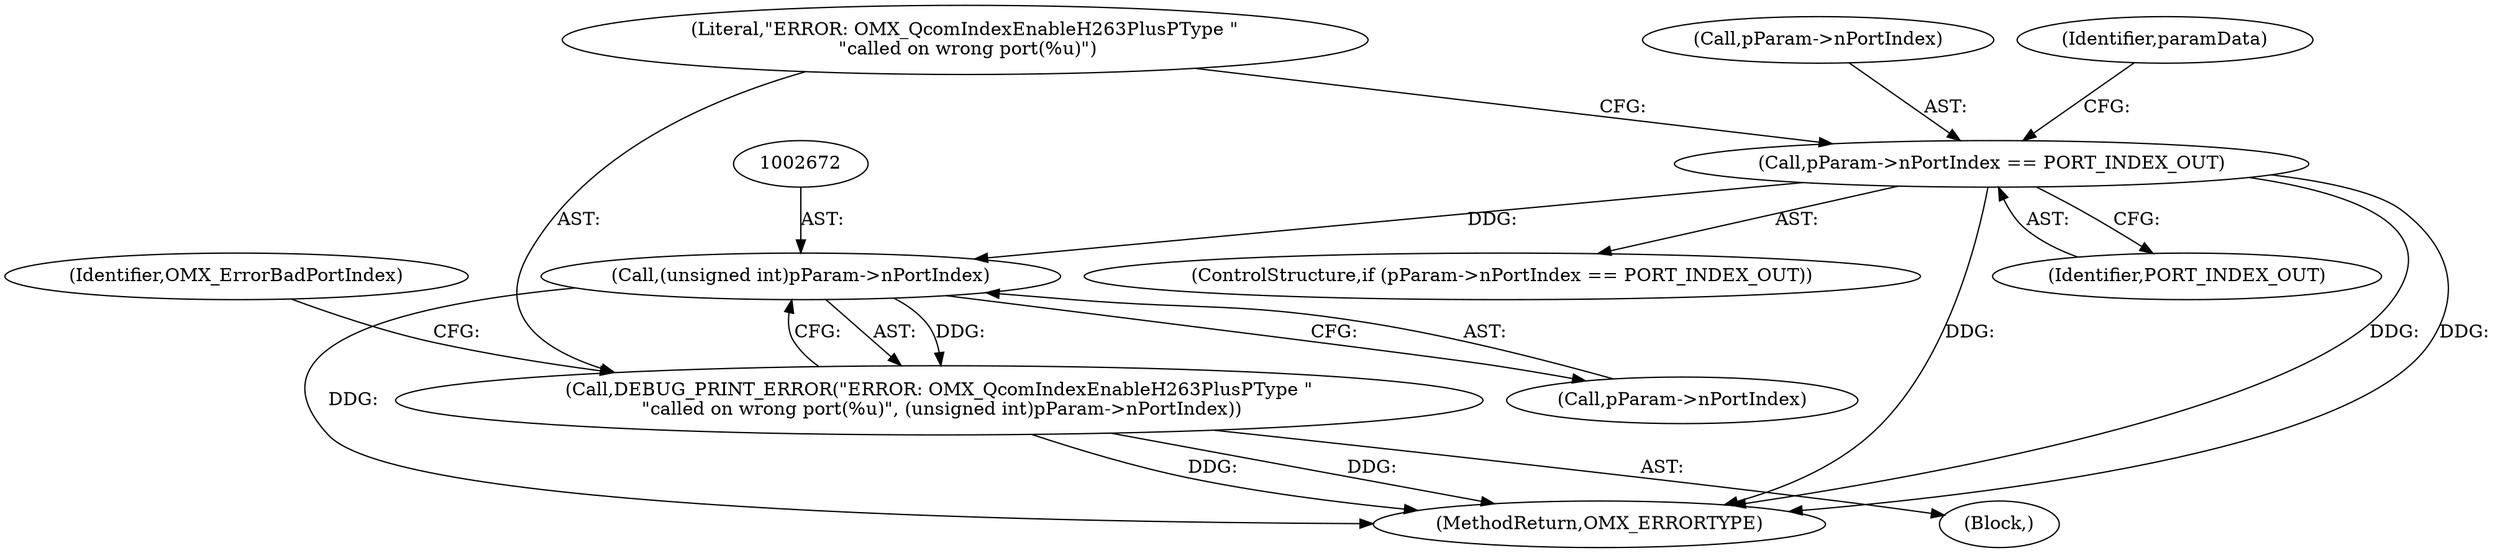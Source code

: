digraph "0_Android_560ccdb509a7b86186fac0fce1b25bd9a3e6a6e8_7@pointer" {
"1002671" [label="(Call,(unsigned int)pParam->nPortIndex)"];
"1002649" [label="(Call,pParam->nPortIndex == PORT_INDEX_OUT)"];
"1002669" [label="(Call,DEBUG_PRINT_ERROR(\"ERROR: OMX_QcomIndexEnableH263PlusPType \"\n \"called on wrong port(%u)\", (unsigned int)pParam->nPortIndex))"];
"1002670" [label="(Literal,\"ERROR: OMX_QcomIndexEnableH263PlusPType \"\n \"called on wrong port(%u)\")"];
"1002650" [label="(Call,pParam->nPortIndex)"];
"1002669" [label="(Call,DEBUG_PRINT_ERROR(\"ERROR: OMX_QcomIndexEnableH263PlusPType \"\n \"called on wrong port(%u)\", (unsigned int)pParam->nPortIndex))"];
"1002649" [label="(Call,pParam->nPortIndex == PORT_INDEX_OUT)"];
"1002668" [label="(Block,)"];
"1002658" [label="(Identifier,paramData)"];
"1002677" [label="(Identifier,OMX_ErrorBadPortIndex)"];
"1002913" [label="(MethodReturn,OMX_ERRORTYPE)"];
"1002671" [label="(Call,(unsigned int)pParam->nPortIndex)"];
"1002653" [label="(Identifier,PORT_INDEX_OUT)"];
"1002648" [label="(ControlStructure,if (pParam->nPortIndex == PORT_INDEX_OUT))"];
"1002673" [label="(Call,pParam->nPortIndex)"];
"1002671" -> "1002669"  [label="AST: "];
"1002671" -> "1002673"  [label="CFG: "];
"1002672" -> "1002671"  [label="AST: "];
"1002673" -> "1002671"  [label="AST: "];
"1002669" -> "1002671"  [label="CFG: "];
"1002671" -> "1002913"  [label="DDG: "];
"1002671" -> "1002669"  [label="DDG: "];
"1002649" -> "1002671"  [label="DDG: "];
"1002649" -> "1002648"  [label="AST: "];
"1002649" -> "1002653"  [label="CFG: "];
"1002650" -> "1002649"  [label="AST: "];
"1002653" -> "1002649"  [label="AST: "];
"1002658" -> "1002649"  [label="CFG: "];
"1002670" -> "1002649"  [label="CFG: "];
"1002649" -> "1002913"  [label="DDG: "];
"1002649" -> "1002913"  [label="DDG: "];
"1002649" -> "1002913"  [label="DDG: "];
"1002669" -> "1002668"  [label="AST: "];
"1002670" -> "1002669"  [label="AST: "];
"1002677" -> "1002669"  [label="CFG: "];
"1002669" -> "1002913"  [label="DDG: "];
"1002669" -> "1002913"  [label="DDG: "];
}
